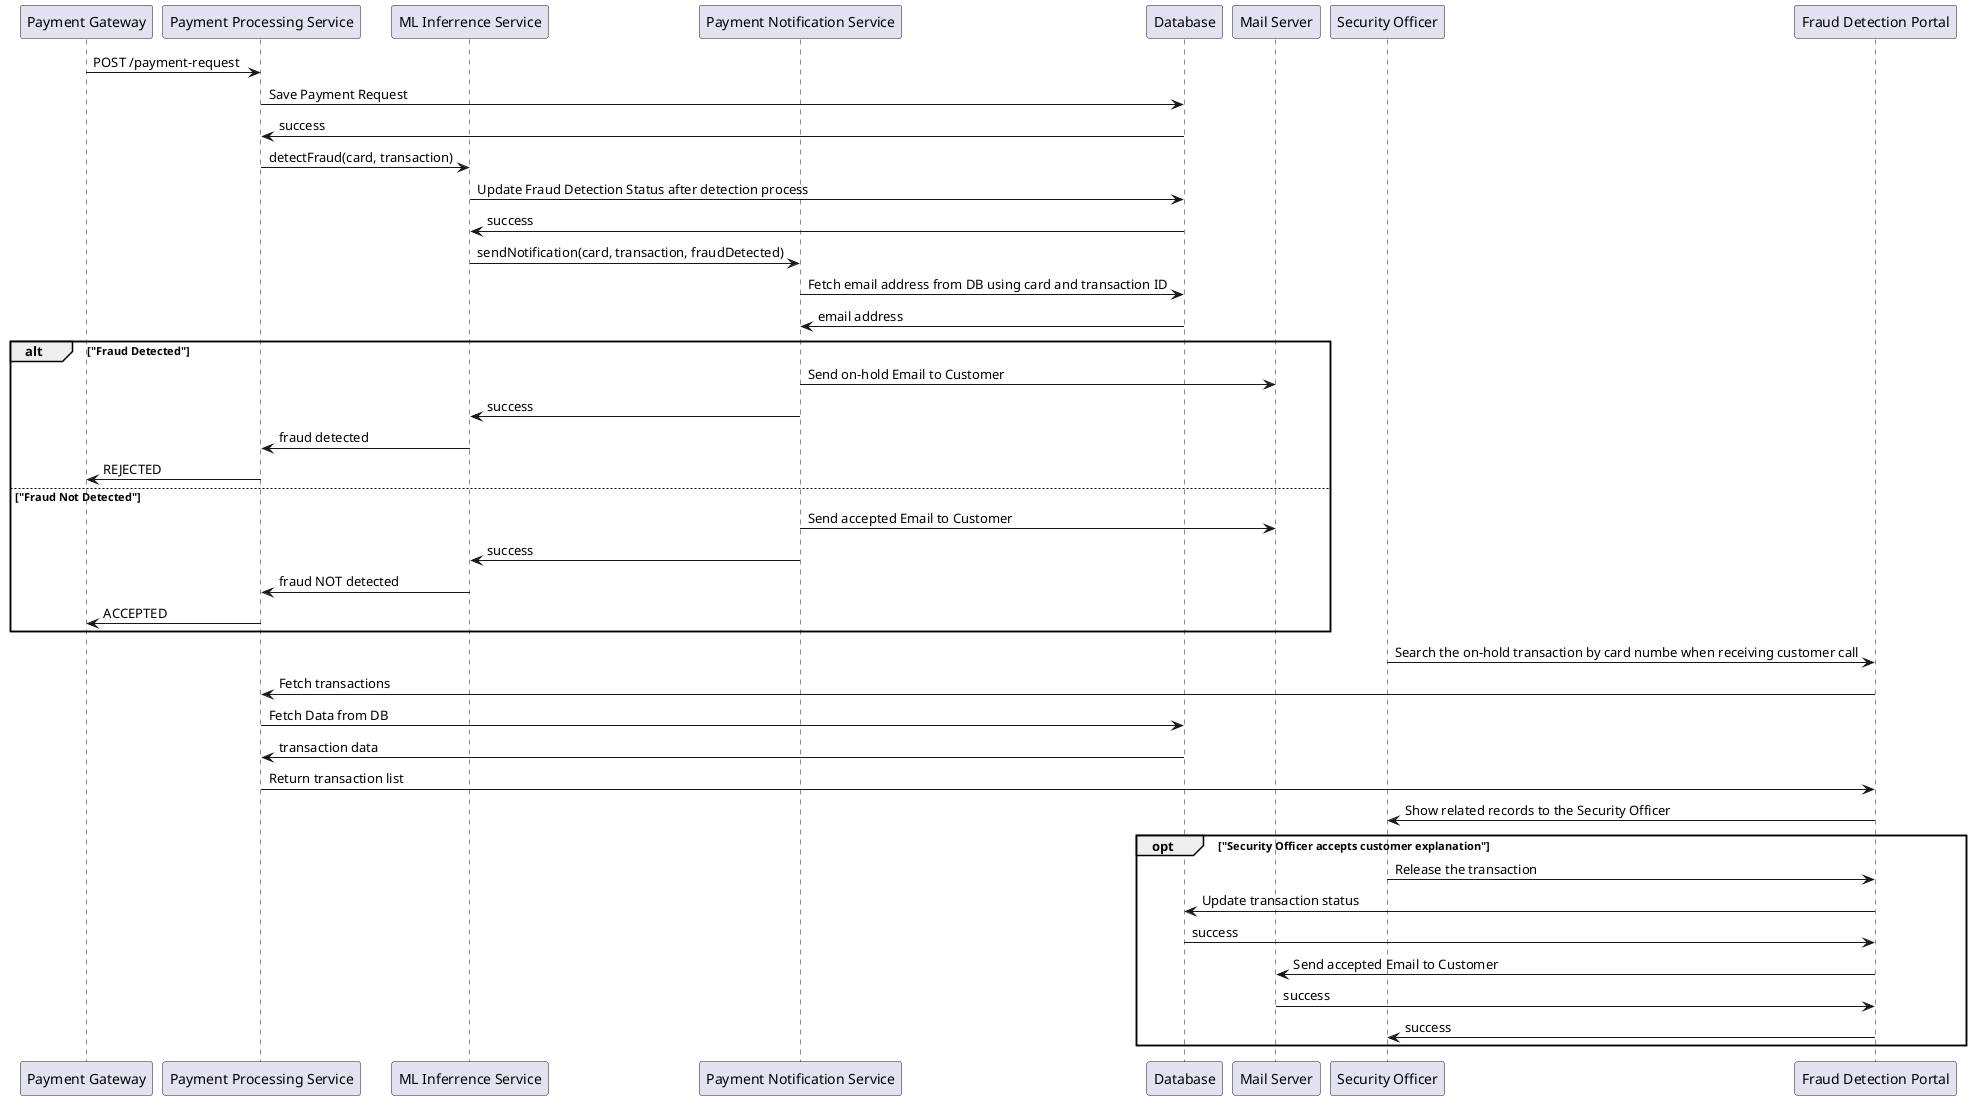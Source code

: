 @startuml

participant "Payment Gateway" as PG
participant "Payment Processing Service" as PPS
participant "ML Inferrence Service" as MLIS
participant "Payment Notification Service" as PNS
participant "Database" as DB
participant "Mail Server" as MS
participant "Security Officer" as SO
participant "Fraud Detection Portal" as FDP

PG -> PPS: POST /payment-request
PPS -> DB: Save Payment Request
DB -> PPS: success
PPS -> MLIS: detectFraud(card, transaction)
MLIS -> DB: Update Fraud Detection Status after detection process
DB -> MLIS: success
MLIS -> PNS: sendNotification(card, transaction, fraudDetected)
PNS -> DB: Fetch email address from DB using card and transaction ID
DB -> PNS: email address
alt "Fraud Detected"
    PNS -> MS: Send on-hold Email to Customer
    PNS -> MLIS: success
    MLIS -> PPS: fraud detected
    PPS -> PG: REJECTED
else "Fraud Not Detected"
    PNS -> MS: Send accepted Email to Customer
    PNS -> MLIS: success
    MLIS -> PPS: fraud NOT detected
    PPS -> PG: ACCEPTED
end

SO -> FDP: Search the on-hold transaction by card numbe when receiving customer call
FDP -> PPS: Fetch transactions
PPS -> DB: Fetch Data from DB
DB -> PPS: transaction data
PPS -> FDP: Return transaction list
FDP -> SO: Show related records to the Security Officer
opt "Security Officer accepts customer explanation"
    SO -> FDP: Release the transaction
    FDP -> DB: Update transaction status
    DB -> FDP: success
    FDP -> MS: Send accepted Email to Customer
    MS -> FDP: success
    FDP -> SO: success
end

@enduml